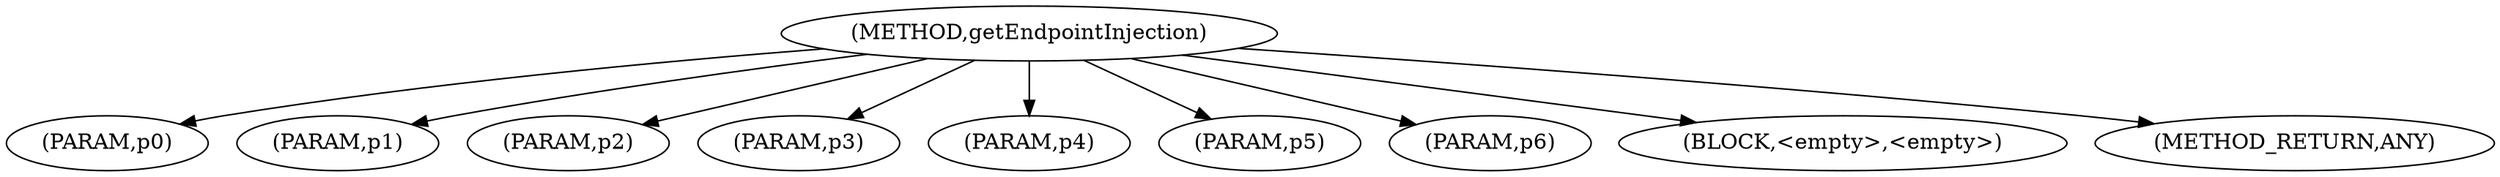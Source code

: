 digraph "getEndpointInjection" {  
"685" [label = <(METHOD,getEndpointInjection)> ]
"686" [label = <(PARAM,p0)> ]
"687" [label = <(PARAM,p1)> ]
"688" [label = <(PARAM,p2)> ]
"689" [label = <(PARAM,p3)> ]
"690" [label = <(PARAM,p4)> ]
"691" [label = <(PARAM,p5)> ]
"692" [label = <(PARAM,p6)> ]
"693" [label = <(BLOCK,&lt;empty&gt;,&lt;empty&gt;)> ]
"694" [label = <(METHOD_RETURN,ANY)> ]
  "685" -> "686" 
  "685" -> "687" 
  "685" -> "693" 
  "685" -> "688" 
  "685" -> "694" 
  "685" -> "689" 
  "685" -> "690" 
  "685" -> "691" 
  "685" -> "692" 
}
